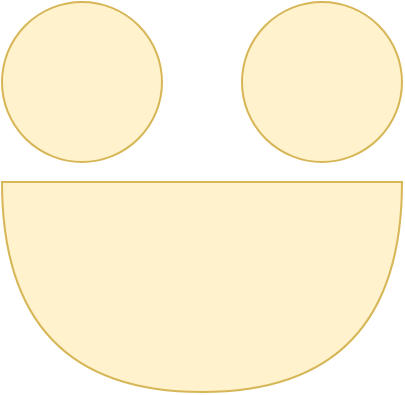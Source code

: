 <mxfile version="24.5.3" type="device">
  <diagram name="Page-1" id="CxG4leXNDiBU8QgjGFQx">
    <mxGraphModel dx="975" dy="791" grid="1" gridSize="10" guides="1" tooltips="1" connect="1" arrows="1" fold="1" page="1" pageScale="1" pageWidth="827" pageHeight="1169" math="0" shadow="0">
      <root>
        <mxCell id="0" />
        <mxCell id="1" parent="0" />
        <mxCell id="0JNYokrxwIcAsxuL26Rg-1" value="" style="ellipse;whiteSpace=wrap;html=1;aspect=fixed;fillColor=#fff2cc;strokeColor=#d6b656;" vertex="1" parent="1">
          <mxGeometry x="40" y="40" width="80" height="80" as="geometry" />
        </mxCell>
        <mxCell id="0JNYokrxwIcAsxuL26Rg-2" value="" style="ellipse;whiteSpace=wrap;html=1;aspect=fixed;fillColor=#fff2cc;strokeColor=#d6b656;" vertex="1" parent="1">
          <mxGeometry x="160" y="40" width="80" height="80" as="geometry" />
        </mxCell>
        <mxCell id="0JNYokrxwIcAsxuL26Rg-3" value="" style="shape=or;whiteSpace=wrap;html=1;rotation=90;fillColor=#fff2cc;strokeColor=#d6b656;" vertex="1" parent="1">
          <mxGeometry x="87.5" y="82.5" width="105" height="200" as="geometry" />
        </mxCell>
      </root>
    </mxGraphModel>
  </diagram>
</mxfile>

